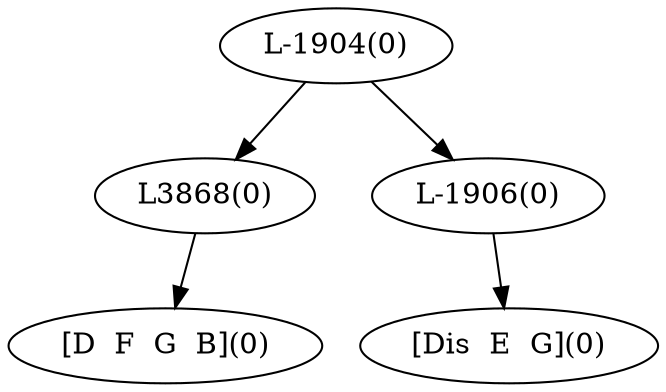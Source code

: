 digraph sample{
"L3868(0)"->"[D  F  G  B](0)"
"L-1906(0)"->"[Dis  E  G](0)"
"L-1904(0)"->"L3868(0)"
"L-1904(0)"->"L-1906(0)"
{rank = min; "L-1904(0)"}
{rank = same; "L3868(0)"; "L-1906(0)";}
{rank = max; "[D  F  G  B](0)"; "[Dis  E  G](0)";}
}